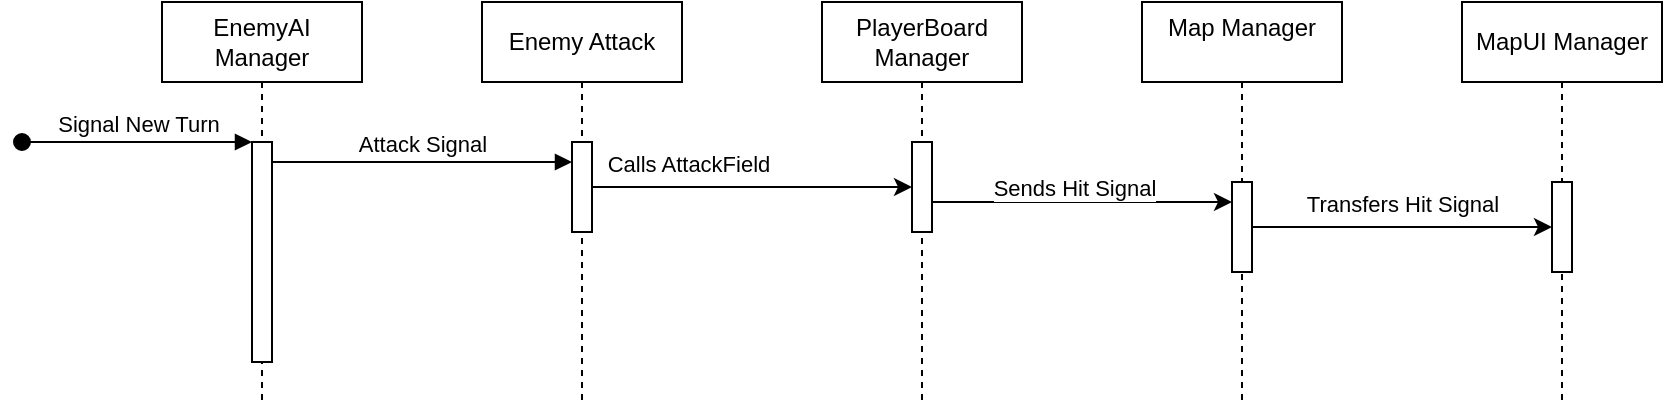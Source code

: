 <mxfile version="26.1.1">
  <diagram name="Page-1" id="2YBvvXClWsGukQMizWep">
    <mxGraphModel dx="1838" dy="570" grid="1" gridSize="10" guides="1" tooltips="1" connect="1" arrows="1" fold="1" page="1" pageScale="1" pageWidth="850" pageHeight="1100" math="0" shadow="0">
      <root>
        <mxCell id="0" />
        <mxCell id="1" parent="0" />
        <mxCell id="aM9ryv3xv72pqoxQDRHE-1" value="EnemyAI Manager" style="shape=umlLifeline;perimeter=lifelinePerimeter;whiteSpace=wrap;html=1;container=0;dropTarget=0;collapsible=0;recursiveResize=0;outlineConnect=0;portConstraint=eastwest;newEdgeStyle={&quot;edgeStyle&quot;:&quot;elbowEdgeStyle&quot;,&quot;elbow&quot;:&quot;vertical&quot;,&quot;curved&quot;:0,&quot;rounded&quot;:0};" parent="1" vertex="1">
          <mxGeometry x="10" y="40" width="100" height="200" as="geometry" />
        </mxCell>
        <mxCell id="aM9ryv3xv72pqoxQDRHE-2" value="" style="html=1;points=[];perimeter=orthogonalPerimeter;outlineConnect=0;targetShapes=umlLifeline;portConstraint=eastwest;newEdgeStyle={&quot;edgeStyle&quot;:&quot;elbowEdgeStyle&quot;,&quot;elbow&quot;:&quot;vertical&quot;,&quot;curved&quot;:0,&quot;rounded&quot;:0};" parent="aM9ryv3xv72pqoxQDRHE-1" vertex="1">
          <mxGeometry x="45" y="70" width="10" height="110" as="geometry" />
        </mxCell>
        <mxCell id="aM9ryv3xv72pqoxQDRHE-5" value="Enemy Attack" style="shape=umlLifeline;perimeter=lifelinePerimeter;whiteSpace=wrap;html=1;container=0;dropTarget=0;collapsible=0;recursiveResize=0;outlineConnect=0;portConstraint=eastwest;newEdgeStyle={&quot;edgeStyle&quot;:&quot;elbowEdgeStyle&quot;,&quot;elbow&quot;:&quot;vertical&quot;,&quot;curved&quot;:0,&quot;rounded&quot;:0};" parent="1" vertex="1">
          <mxGeometry x="170" y="40" width="100" height="200" as="geometry" />
        </mxCell>
        <mxCell id="mNKE6wHh9xx7wPhVX-wE-2" value="" style="html=1;points=[];perimeter=orthogonalPerimeter;outlineConnect=0;targetShapes=umlLifeline;portConstraint=eastwest;newEdgeStyle={&quot;edgeStyle&quot;:&quot;elbowEdgeStyle&quot;,&quot;elbow&quot;:&quot;vertical&quot;,&quot;curved&quot;:0,&quot;rounded&quot;:0};" vertex="1" parent="aM9ryv3xv72pqoxQDRHE-5">
          <mxGeometry x="45" y="70" width="10" height="45" as="geometry" />
        </mxCell>
        <mxCell id="aM9ryv3xv72pqoxQDRHE-7" value="Attack Signal" style="html=1;verticalAlign=bottom;endArrow=block;edgeStyle=elbowEdgeStyle;elbow=vertical;curved=0;rounded=0;" parent="1" source="aM9ryv3xv72pqoxQDRHE-2" target="mNKE6wHh9xx7wPhVX-wE-2" edge="1">
          <mxGeometry relative="1" as="geometry">
            <mxPoint x="195" y="130" as="sourcePoint" />
            <Array as="points">
              <mxPoint x="180" y="120" />
            </Array>
            <mxPoint x="370" y="120" as="targetPoint" />
          </mxGeometry>
        </mxCell>
        <mxCell id="aM9ryv3xv72pqoxQDRHE-3" value="Signal New Turn" style="html=1;verticalAlign=bottom;startArrow=oval;endArrow=block;startSize=8;edgeStyle=elbowEdgeStyle;elbow=vertical;curved=0;rounded=0;" parent="1" target="aM9ryv3xv72pqoxQDRHE-2" edge="1">
          <mxGeometry relative="1" as="geometry">
            <mxPoint x="-60" y="110" as="sourcePoint" />
            <mxPoint y="110" as="targetPoint" />
            <mxPoint as="offset" />
          </mxGeometry>
        </mxCell>
        <mxCell id="mNKE6wHh9xx7wPhVX-wE-3" value="PlayerBoard&lt;div&gt;Manager&lt;/div&gt;" style="shape=umlLifeline;perimeter=lifelinePerimeter;whiteSpace=wrap;html=1;container=0;dropTarget=0;collapsible=0;recursiveResize=0;outlineConnect=0;portConstraint=eastwest;newEdgeStyle={&quot;edgeStyle&quot;:&quot;elbowEdgeStyle&quot;,&quot;elbow&quot;:&quot;vertical&quot;,&quot;curved&quot;:0,&quot;rounded&quot;:0};" vertex="1" parent="1">
          <mxGeometry x="340" y="40" width="100" height="200" as="geometry" />
        </mxCell>
        <mxCell id="mNKE6wHh9xx7wPhVX-wE-4" value="" style="html=1;points=[];perimeter=orthogonalPerimeter;outlineConnect=0;targetShapes=umlLifeline;portConstraint=eastwest;newEdgeStyle={&quot;edgeStyle&quot;:&quot;elbowEdgeStyle&quot;,&quot;elbow&quot;:&quot;vertical&quot;,&quot;curved&quot;:0,&quot;rounded&quot;:0};" vertex="1" parent="mNKE6wHh9xx7wPhVX-wE-3">
          <mxGeometry x="45" y="70" width="10" height="45" as="geometry" />
        </mxCell>
        <mxCell id="mNKE6wHh9xx7wPhVX-wE-5" style="edgeStyle=elbowEdgeStyle;rounded=0;orthogonalLoop=1;jettySize=auto;html=1;elbow=vertical;curved=0;" edge="1" parent="1" source="mNKE6wHh9xx7wPhVX-wE-2" target="mNKE6wHh9xx7wPhVX-wE-4">
          <mxGeometry relative="1" as="geometry">
            <mxPoint x="420" y="132" as="targetPoint" />
            <Array as="points" />
          </mxGeometry>
        </mxCell>
        <mxCell id="mNKE6wHh9xx7wPhVX-wE-6" value="Calls AttackField" style="edgeLabel;html=1;align=center;verticalAlign=middle;resizable=0;points=[];" vertex="1" connectable="0" parent="mNKE6wHh9xx7wPhVX-wE-5">
          <mxGeometry x="-0.059" y="1" relative="1" as="geometry">
            <mxPoint x="-28" y="-11" as="offset" />
          </mxGeometry>
        </mxCell>
        <mxCell id="mNKE6wHh9xx7wPhVX-wE-8" value="Map Manager&lt;div&gt;&lt;br&gt;&lt;/div&gt;" style="shape=umlLifeline;perimeter=lifelinePerimeter;whiteSpace=wrap;html=1;container=0;dropTarget=0;collapsible=0;recursiveResize=0;outlineConnect=0;portConstraint=eastwest;newEdgeStyle={&quot;edgeStyle&quot;:&quot;elbowEdgeStyle&quot;,&quot;elbow&quot;:&quot;vertical&quot;,&quot;curved&quot;:0,&quot;rounded&quot;:0};" vertex="1" parent="1">
          <mxGeometry x="500" y="40" width="100" height="200" as="geometry" />
        </mxCell>
        <mxCell id="mNKE6wHh9xx7wPhVX-wE-9" value="" style="html=1;points=[];perimeter=orthogonalPerimeter;outlineConnect=0;targetShapes=umlLifeline;portConstraint=eastwest;newEdgeStyle={&quot;edgeStyle&quot;:&quot;elbowEdgeStyle&quot;,&quot;elbow&quot;:&quot;vertical&quot;,&quot;curved&quot;:0,&quot;rounded&quot;:0};" vertex="1" parent="mNKE6wHh9xx7wPhVX-wE-8">
          <mxGeometry x="45" y="90" width="10" height="45" as="geometry" />
        </mxCell>
        <mxCell id="mNKE6wHh9xx7wPhVX-wE-10" style="edgeStyle=elbowEdgeStyle;rounded=0;orthogonalLoop=1;jettySize=auto;html=1;elbow=horizontal;curved=0;" edge="1" parent="1" source="mNKE6wHh9xx7wPhVX-wE-4" target="mNKE6wHh9xx7wPhVX-wE-9">
          <mxGeometry relative="1" as="geometry">
            <Array as="points">
              <mxPoint x="510" y="140" />
            </Array>
          </mxGeometry>
        </mxCell>
        <mxCell id="mNKE6wHh9xx7wPhVX-wE-11" value="Sends Hit Signal" style="edgeLabel;html=1;align=center;verticalAlign=middle;resizable=0;points=[];" vertex="1" connectable="0" parent="mNKE6wHh9xx7wPhVX-wE-10">
          <mxGeometry x="-0.167" y="1" relative="1" as="geometry">
            <mxPoint x="8" y="-6" as="offset" />
          </mxGeometry>
        </mxCell>
        <mxCell id="mNKE6wHh9xx7wPhVX-wE-12" value="&lt;div&gt;MapUI Manager&lt;/div&gt;" style="shape=umlLifeline;perimeter=lifelinePerimeter;whiteSpace=wrap;html=1;container=0;dropTarget=0;collapsible=0;recursiveResize=0;outlineConnect=0;portConstraint=eastwest;newEdgeStyle={&quot;edgeStyle&quot;:&quot;elbowEdgeStyle&quot;,&quot;elbow&quot;:&quot;vertical&quot;,&quot;curved&quot;:0,&quot;rounded&quot;:0};" vertex="1" parent="1">
          <mxGeometry x="660" y="40" width="100" height="200" as="geometry" />
        </mxCell>
        <mxCell id="mNKE6wHh9xx7wPhVX-wE-13" value="" style="html=1;points=[];perimeter=orthogonalPerimeter;outlineConnect=0;targetShapes=umlLifeline;portConstraint=eastwest;newEdgeStyle={&quot;edgeStyle&quot;:&quot;elbowEdgeStyle&quot;,&quot;elbow&quot;:&quot;vertical&quot;,&quot;curved&quot;:0,&quot;rounded&quot;:0};" vertex="1" parent="mNKE6wHh9xx7wPhVX-wE-12">
          <mxGeometry x="45" y="90" width="10" height="45" as="geometry" />
        </mxCell>
        <mxCell id="mNKE6wHh9xx7wPhVX-wE-14" style="edgeStyle=elbowEdgeStyle;rounded=0;orthogonalLoop=1;jettySize=auto;html=1;elbow=vertical;curved=0;" edge="1" parent="1" source="mNKE6wHh9xx7wPhVX-wE-9" target="mNKE6wHh9xx7wPhVX-wE-13">
          <mxGeometry relative="1" as="geometry" />
        </mxCell>
        <mxCell id="mNKE6wHh9xx7wPhVX-wE-15" value="Transfers Hit Signal" style="edgeLabel;html=1;align=center;verticalAlign=middle;resizable=0;points=[];" vertex="1" connectable="0" parent="mNKE6wHh9xx7wPhVX-wE-14">
          <mxGeometry x="-0.231" relative="1" as="geometry">
            <mxPoint x="17" y="-12" as="offset" />
          </mxGeometry>
        </mxCell>
      </root>
    </mxGraphModel>
  </diagram>
</mxfile>
